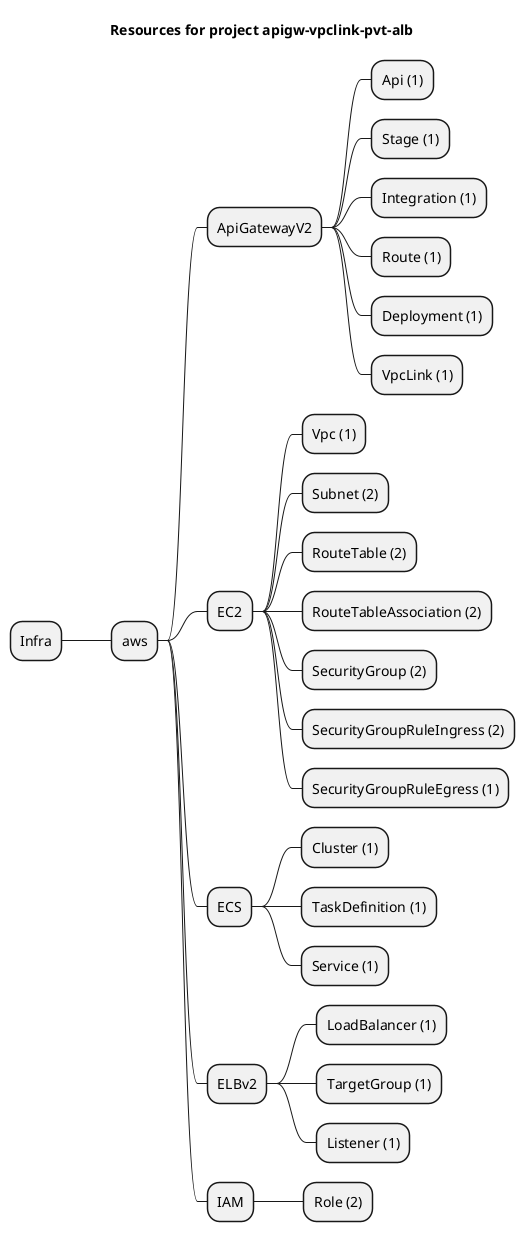 @startmindmap
title Resources for project apigw-vpclink-pvt-alb
skinparam monochrome true
+ Infra
++ aws
+++ ApiGatewayV2
++++ Api (1)
++++ Stage (1)
++++ Integration (1)
++++ Route (1)
++++ Deployment (1)
++++ VpcLink (1)
+++ EC2
++++ Vpc (1)
++++ Subnet (2)
++++ RouteTable (2)
++++ RouteTableAssociation (2)
++++ SecurityGroup (2)
++++ SecurityGroupRuleIngress (2)
++++ SecurityGroupRuleEgress (1)
+++ ECS
++++ Cluster (1)
++++ TaskDefinition (1)
++++ Service (1)
+++ ELBv2
++++ LoadBalancer (1)
++++ TargetGroup (1)
++++ Listener (1)
+++ IAM
++++ Role (2)
@endmindmap